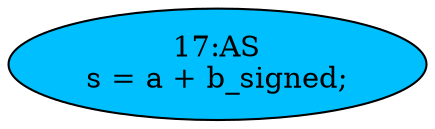 strict digraph "" {
	node [label="\N"];
	"17:AS"	[ast="<pyverilog.vparser.ast.Assign object at 0x7f1934ecb610>",
		def_var="['s']",
		fillcolor=deepskyblue,
		label="17:AS
s = a + b_signed;",
		statements="[]",
		style=filled,
		typ=Assign,
		use_var="['a', 'b_signed']"];
}
